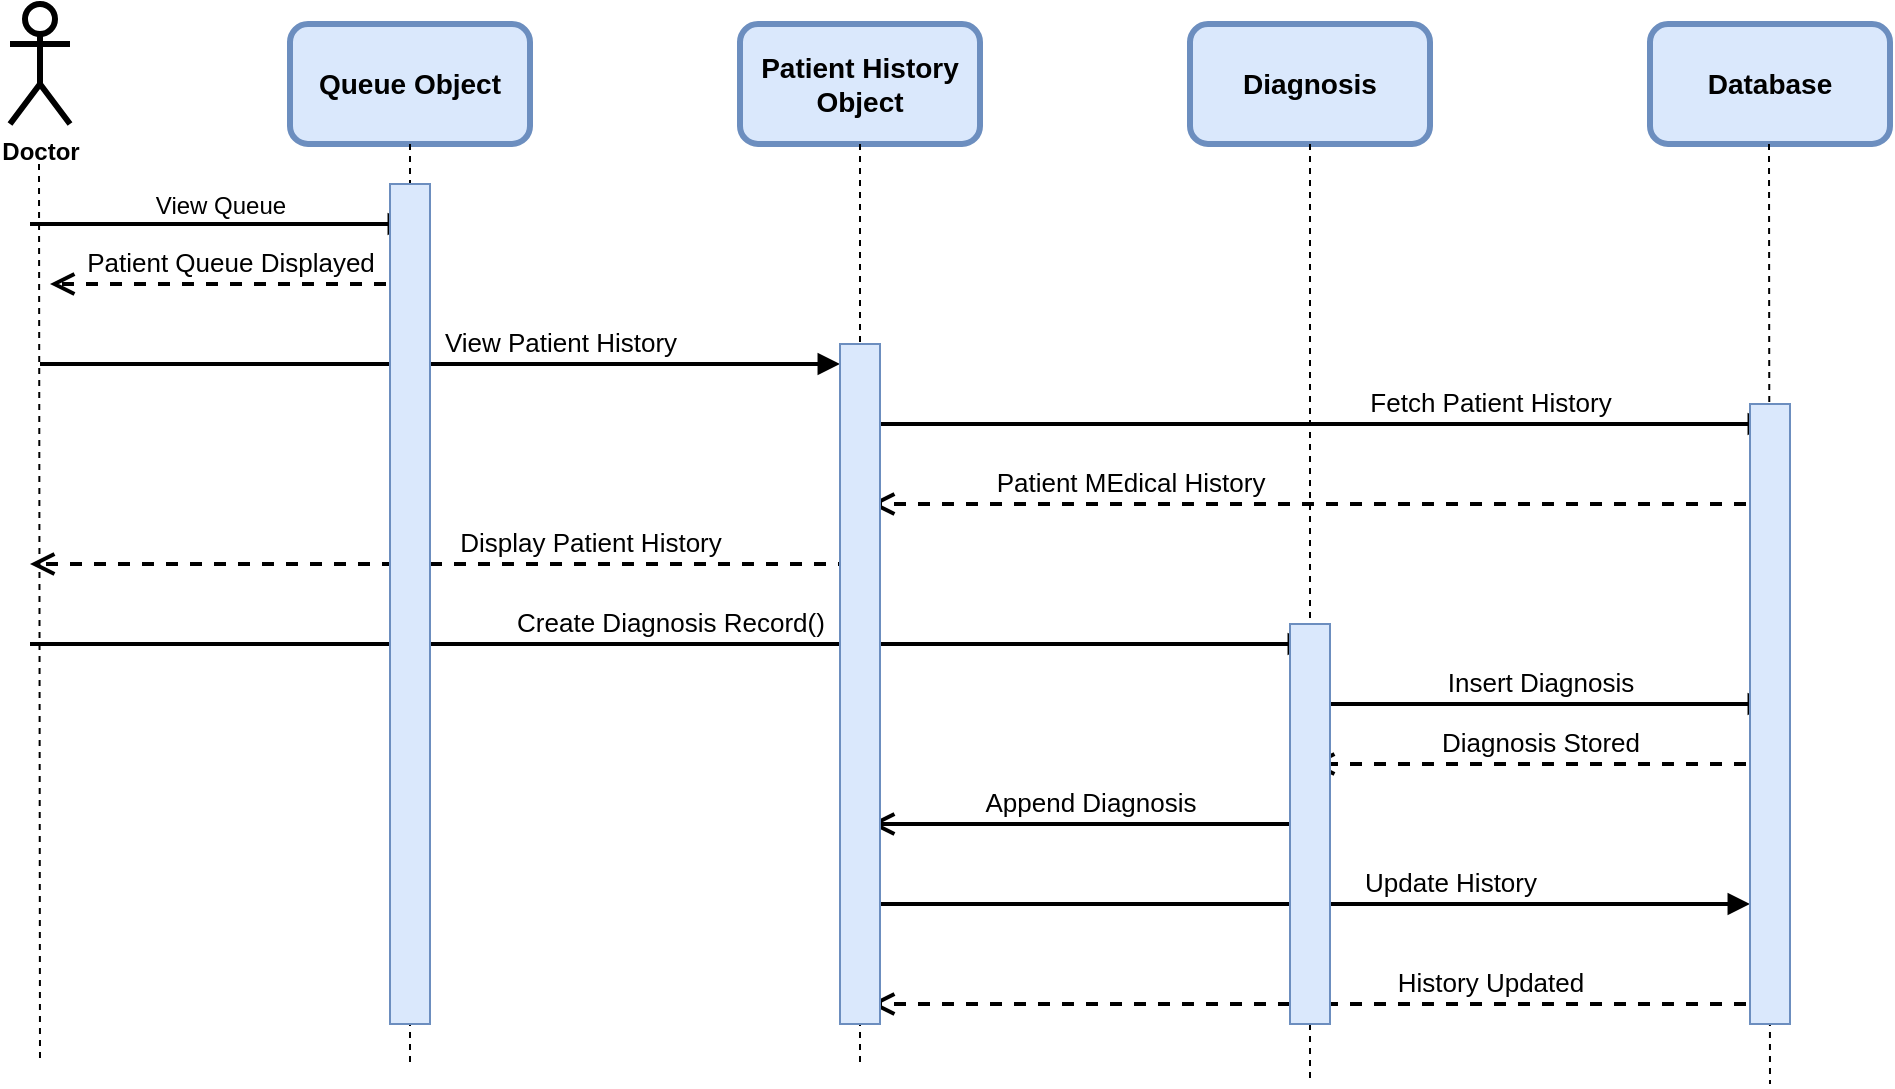 <mxfile>
    <diagram id="kFZCvs2zv4o_mtvLX_J4" name="Page-1">
        <mxGraphModel dx="1078" dy="765" grid="1" gridSize="10" guides="1" tooltips="1" connect="1" arrows="1" fold="1" page="1" pageScale="1" pageWidth="1169" pageHeight="1654" math="0" shadow="0">
            <root>
                <mxCell id="0"/>
                <mxCell id="1" parent="0"/>
                <mxCell id="2" value="&lt;b&gt;Doctor&lt;/b&gt;" style="shape=umlActor;verticalLabelPosition=bottom;verticalAlign=top;html=1;outlineConnect=0;strokeWidth=3;rounded=1;" parent="1" vertex="1">
                    <mxGeometry x="60" y="20" width="30" height="60" as="geometry"/>
                </mxCell>
                <mxCell id="3" value="&lt;font style=&quot;font-size: 14px;&quot;&gt;&lt;b&gt;Queue Object&lt;/b&gt;&lt;/font&gt;" style="rounded=1;whiteSpace=wrap;html=1;strokeWidth=3;fillColor=#dae8fc;strokeColor=#6c8ebf;" parent="1" vertex="1">
                    <mxGeometry x="200" y="30" width="120" height="60" as="geometry"/>
                </mxCell>
                <mxCell id="4" value="&lt;font style=&quot;font-size: 14px;&quot;&gt;&lt;b&gt;Patient History Object&lt;/b&gt;&lt;/font&gt;" style="rounded=1;whiteSpace=wrap;html=1;strokeWidth=3;fillColor=#dae8fc;strokeColor=#6c8ebf;" parent="1" vertex="1">
                    <mxGeometry x="425" y="30" width="120" height="60" as="geometry"/>
                </mxCell>
                <mxCell id="5" value="&lt;font style=&quot;font-size: 14px;&quot;&gt;&lt;b&gt;Diagnosis&lt;/b&gt;&lt;/font&gt;" style="rounded=1;whiteSpace=wrap;html=1;strokeWidth=3;fillColor=#dae8fc;strokeColor=#6c8ebf;" parent="1" vertex="1">
                    <mxGeometry x="650" y="30" width="120" height="60" as="geometry"/>
                </mxCell>
                <mxCell id="84" value="" style="edgeStyle=none;html=1;exitX=0.5;exitY=1;exitDx=0;exitDy=0;dashed=1;endArrow=none;strokeWidth=1;" parent="1" source="4" edge="1">
                    <mxGeometry relative="1" as="geometry">
                        <mxPoint x="485" y="550" as="targetPoint"/>
                        <mxPoint x="485" y="90" as="sourcePoint"/>
                    </mxGeometry>
                </mxCell>
                <mxCell id="85" value="&lt;font style=&quot;font-size: 14px;&quot;&gt;&lt;b&gt;Database&lt;/b&gt;&lt;/font&gt;" style="rounded=1;whiteSpace=wrap;html=1;strokeWidth=3;fillColor=#dae8fc;strokeColor=#6c8ebf;" vertex="1" parent="1">
                    <mxGeometry x="880" y="30" width="120" height="60" as="geometry"/>
                </mxCell>
                <mxCell id="86" value="" style="edgeStyle=none;html=1;exitX=0.5;exitY=1;exitDx=0;exitDy=0;dashed=1;endArrow=none;strokeWidth=1;startArrow=none;" edge="1" parent="1" source="106">
                    <mxGeometry relative="1" as="geometry">
                        <mxPoint x="710" y="560" as="targetPoint"/>
                        <mxPoint x="710" y="90" as="sourcePoint"/>
                    </mxGeometry>
                </mxCell>
                <mxCell id="87" value="" style="edgeStyle=none;html=1;exitX=0.5;exitY=1;exitDx=0;exitDy=0;dashed=1;endArrow=none;strokeWidth=1;" edge="1" parent="1">
                    <mxGeometry relative="1" as="geometry">
                        <mxPoint x="260" y="550" as="targetPoint"/>
                        <mxPoint x="260" y="90" as="sourcePoint"/>
                    </mxGeometry>
                </mxCell>
                <mxCell id="88" value="" style="edgeStyle=none;html=1;exitX=0.5;exitY=1;exitDx=0;exitDy=0;dashed=1;endArrow=none;strokeWidth=1;" edge="1" parent="1">
                    <mxGeometry relative="1" as="geometry">
                        <mxPoint x="75" y="550" as="targetPoint"/>
                        <mxPoint x="74.5" y="100" as="sourcePoint"/>
                    </mxGeometry>
                </mxCell>
                <mxCell id="89" value="" style="edgeStyle=none;html=1;exitX=0.5;exitY=1;exitDx=0;exitDy=0;dashed=1;endArrow=none;strokeWidth=1;" edge="1" parent="1">
                    <mxGeometry relative="1" as="geometry">
                        <mxPoint x="940" y="560" as="targetPoint"/>
                        <mxPoint x="939.5" y="90" as="sourcePoint"/>
                    </mxGeometry>
                </mxCell>
                <mxCell id="90" value="&lt;font style=&quot;font-size: 12px;&quot;&gt;View Queue&lt;/font&gt;" style="html=1;verticalAlign=bottom;endArrow=block;strokeWidth=2;" edge="1" parent="1">
                    <mxGeometry width="80" relative="1" as="geometry">
                        <mxPoint x="70" y="130" as="sourcePoint"/>
                        <mxPoint x="260" y="130" as="targetPoint"/>
                    </mxGeometry>
                </mxCell>
                <mxCell id="91" value="&lt;font style=&quot;font-size: 13px;&quot;&gt;Patient Queue Displayed&lt;/font&gt;" style="html=1;verticalAlign=bottom;endArrow=open;dashed=1;endSize=8;strokeWidth=2;fontSize=12;" edge="1" parent="1">
                    <mxGeometry relative="1" as="geometry">
                        <mxPoint x="260" y="160" as="sourcePoint"/>
                        <mxPoint x="80" y="160" as="targetPoint"/>
                        <mxPoint as="offset"/>
                    </mxGeometry>
                </mxCell>
                <mxCell id="92" value="&lt;font style=&quot;font-size: 13px;&quot;&gt;View Patient History&lt;/font&gt;" style="html=1;verticalAlign=bottom;endArrow=block;strokeWidth=2;fontSize=13;" edge="1" parent="1">
                    <mxGeometry x="0.3" width="80" relative="1" as="geometry">
                        <mxPoint x="75" y="200" as="sourcePoint"/>
                        <mxPoint x="475" y="200" as="targetPoint"/>
                        <mxPoint as="offset"/>
                    </mxGeometry>
                </mxCell>
                <mxCell id="93" value="Fetch Patient History" style="html=1;verticalAlign=bottom;endArrow=block;strokeWidth=2;fontSize=13;" edge="1" parent="1">
                    <mxGeometry x="0.378" width="80" relative="1" as="geometry">
                        <mxPoint x="490" y="230" as="sourcePoint"/>
                        <mxPoint x="940" y="230" as="targetPoint"/>
                        <Array as="points">
                            <mxPoint x="780" y="230"/>
                        </Array>
                        <mxPoint as="offset"/>
                    </mxGeometry>
                </mxCell>
                <mxCell id="94" value="Patient MEdical History" style="html=1;verticalAlign=bottom;endArrow=open;dashed=1;endSize=8;strokeWidth=2;fontSize=13;" edge="1" parent="1">
                    <mxGeometry x="0.422" relative="1" as="geometry">
                        <mxPoint x="940" y="270" as="sourcePoint"/>
                        <mxPoint x="490" y="270" as="targetPoint"/>
                        <mxPoint as="offset"/>
                    </mxGeometry>
                </mxCell>
                <mxCell id="96" value="Display Patient History" style="html=1;verticalAlign=bottom;endArrow=open;dashed=1;endSize=8;strokeWidth=2;fontSize=13;" edge="1" parent="1">
                    <mxGeometry x="-0.366" relative="1" as="geometry">
                        <mxPoint x="480" y="300" as="sourcePoint"/>
                        <mxPoint x="70" y="300" as="targetPoint"/>
                        <mxPoint as="offset"/>
                    </mxGeometry>
                </mxCell>
                <mxCell id="97" value="Create Diagnosis Record()" style="html=1;verticalAlign=bottom;endArrow=block;strokeWidth=2;fontSize=13;" edge="1" parent="1">
                    <mxGeometry width="80" relative="1" as="geometry">
                        <mxPoint x="70" y="340" as="sourcePoint"/>
                        <mxPoint x="710" y="340" as="targetPoint"/>
                    </mxGeometry>
                </mxCell>
                <mxCell id="98" value="Insert Diagnosis" style="html=1;verticalAlign=bottom;endArrow=block;strokeWidth=2;fontSize=13;" edge="1" parent="1">
                    <mxGeometry width="80" relative="1" as="geometry">
                        <mxPoint x="710" y="370" as="sourcePoint"/>
                        <mxPoint x="940" y="370" as="targetPoint"/>
                    </mxGeometry>
                </mxCell>
                <mxCell id="99" value="Diagnosis Stored" style="html=1;verticalAlign=bottom;endArrow=open;dashed=1;endSize=8;strokeWidth=2;fontSize=13;" edge="1" parent="1">
                    <mxGeometry relative="1" as="geometry">
                        <mxPoint x="940" y="400" as="sourcePoint"/>
                        <mxPoint x="710" y="400" as="targetPoint"/>
                    </mxGeometry>
                </mxCell>
                <mxCell id="100" value="Append Diagnosis" style="html=1;verticalAlign=bottom;endArrow=open;endSize=8;strokeWidth=2;fontSize=13;" edge="1" parent="1">
                    <mxGeometry relative="1" as="geometry">
                        <mxPoint x="710" y="430" as="sourcePoint"/>
                        <mxPoint x="490" y="430" as="targetPoint"/>
                    </mxGeometry>
                </mxCell>
                <mxCell id="101" value="Update History" style="html=1;verticalAlign=bottom;endArrow=block;strokeWidth=2;fontSize=13;" edge="1" parent="1">
                    <mxGeometry x="0.318" width="80" relative="1" as="geometry">
                        <mxPoint x="490" y="470" as="sourcePoint"/>
                        <mxPoint x="930" y="470" as="targetPoint"/>
                        <mxPoint as="offset"/>
                    </mxGeometry>
                </mxCell>
                <mxCell id="102" value="History Updated" style="html=1;verticalAlign=bottom;endArrow=open;dashed=1;endSize=8;strokeWidth=2;fontSize=13;" edge="1" parent="1">
                    <mxGeometry x="-0.378" relative="1" as="geometry">
                        <mxPoint x="940" y="520" as="sourcePoint"/>
                        <mxPoint x="490" y="520" as="targetPoint"/>
                        <mxPoint as="offset"/>
                    </mxGeometry>
                </mxCell>
                <mxCell id="103" value="" style="html=1;points=[];perimeter=orthogonalPerimeter;fontSize=13;fillColor=#dae8fc;strokeColor=#6c8ebf;" vertex="1" parent="1">
                    <mxGeometry x="250" y="110" width="20" height="420" as="geometry"/>
                </mxCell>
                <mxCell id="104" value="" style="html=1;points=[];perimeter=orthogonalPerimeter;fontSize=13;fillColor=#dae8fc;strokeColor=#6c8ebf;" vertex="1" parent="1">
                    <mxGeometry x="475" y="190" width="20" height="340" as="geometry"/>
                </mxCell>
                <mxCell id="107" value="" style="edgeStyle=none;html=1;exitX=0.5;exitY=1;exitDx=0;exitDy=0;dashed=1;endArrow=none;strokeWidth=1;" edge="1" parent="1" target="106">
                    <mxGeometry relative="1" as="geometry">
                        <mxPoint x="710" y="710" as="targetPoint"/>
                        <mxPoint x="710" y="90" as="sourcePoint"/>
                    </mxGeometry>
                </mxCell>
                <mxCell id="106" value="" style="html=1;points=[];perimeter=orthogonalPerimeter;fontSize=13;fillColor=#dae8fc;strokeColor=#6c8ebf;" vertex="1" parent="1">
                    <mxGeometry x="700" y="330" width="20" height="200" as="geometry"/>
                </mxCell>
                <mxCell id="108" value="" style="html=1;points=[];perimeter=orthogonalPerimeter;fontSize=13;fillColor=#dae8fc;strokeColor=#6c8ebf;" vertex="1" parent="1">
                    <mxGeometry x="930" y="220" width="20" height="310" as="geometry"/>
                </mxCell>
            </root>
        </mxGraphModel>
    </diagram>
</mxfile>